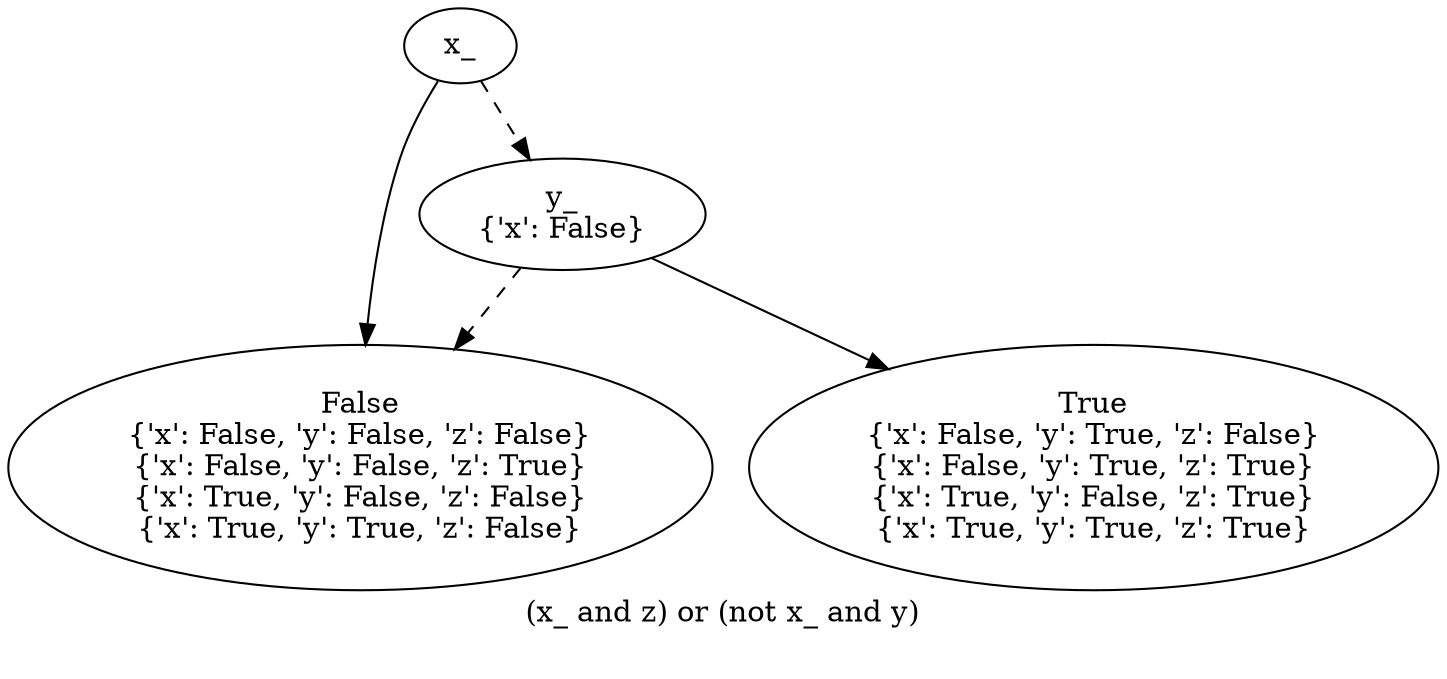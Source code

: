 digraph{
label="(x_ and z) or (not x_ and y)\n\n"
2643642589648[label=x_]2643642589936[label="y_
{'x': False}"]
2643642589648 -> 2643642589936[style=dashed label="" fontcolor = gray]
2643642590128[label="False
{'x': False, 'y': False, 'z': False}
{'x': False, 'y': False, 'z': True}
{'x': True, 'y': False, 'z': False}
{'x': True, 'y': True, 'z': False}"]
2643642589936 -> 2643642590128[style=dashed label="" fontcolor = gray]
2643642593488[label="True
{'x': False, 'y': True, 'z': False}
{'x': False, 'y': True, 'z': True}
{'x': True, 'y': False, 'z': True}
{'x': True, 'y': True, 'z': True}"]
2643642589936 -> 2643642593488 [label="" fontcolor = gray]
2643642590128[label="False
{'x': False, 'y': False, 'z': False}
{'x': False, 'y': False, 'z': True}
{'x': True, 'y': False, 'z': False}
{'x': True, 'y': True, 'z': False}"]
2643642589648 -> 2643642590128 [label="" fontcolor = gray]
}